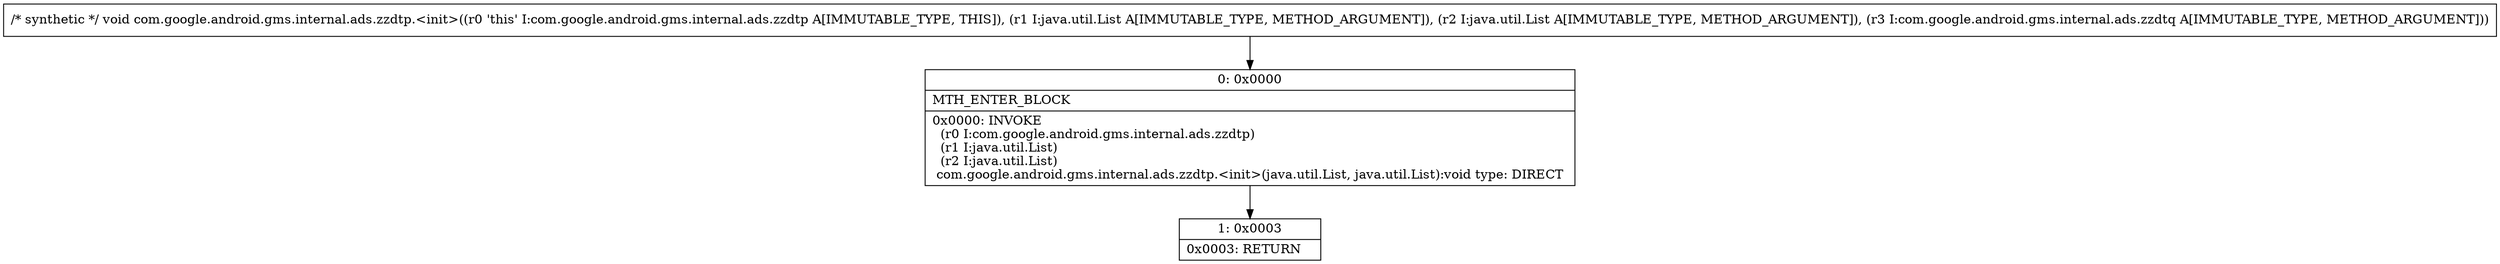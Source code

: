 digraph "CFG forcom.google.android.gms.internal.ads.zzdtp.\<init\>(Ljava\/util\/List;Ljava\/util\/List;Lcom\/google\/android\/gms\/internal\/ads\/zzdtq;)V" {
Node_0 [shape=record,label="{0\:\ 0x0000|MTH_ENTER_BLOCK\l|0x0000: INVOKE  \l  (r0 I:com.google.android.gms.internal.ads.zzdtp)\l  (r1 I:java.util.List)\l  (r2 I:java.util.List)\l com.google.android.gms.internal.ads.zzdtp.\<init\>(java.util.List, java.util.List):void type: DIRECT \l}"];
Node_1 [shape=record,label="{1\:\ 0x0003|0x0003: RETURN   \l}"];
MethodNode[shape=record,label="{\/* synthetic *\/ void com.google.android.gms.internal.ads.zzdtp.\<init\>((r0 'this' I:com.google.android.gms.internal.ads.zzdtp A[IMMUTABLE_TYPE, THIS]), (r1 I:java.util.List A[IMMUTABLE_TYPE, METHOD_ARGUMENT]), (r2 I:java.util.List A[IMMUTABLE_TYPE, METHOD_ARGUMENT]), (r3 I:com.google.android.gms.internal.ads.zzdtq A[IMMUTABLE_TYPE, METHOD_ARGUMENT])) }"];
MethodNode -> Node_0;
Node_0 -> Node_1;
}

